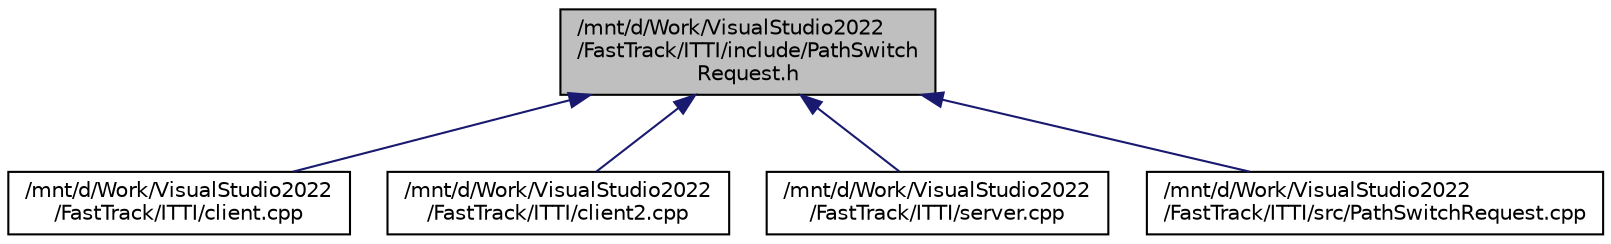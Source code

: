 digraph "/mnt/d/Work/VisualStudio2022/FastTrack/ITTI/include/PathSwitchRequest.h"
{
 // LATEX_PDF_SIZE
  edge [fontname="Helvetica",fontsize="10",labelfontname="Helvetica",labelfontsize="10"];
  node [fontname="Helvetica",fontsize="10",shape=record];
  Node1 [label="/mnt/d/Work/VisualStudio2022\l/FastTrack/ITTI/include/PathSwitch\lRequest.h",height=0.2,width=0.4,color="black", fillcolor="grey75", style="filled", fontcolor="black",tooltip="Class handler of \"vran::s1ap::lte::PathSwitchRequest\" struct."];
  Node1 -> Node2 [dir="back",color="midnightblue",fontsize="10",style="solid"];
  Node2 [label="/mnt/d/Work/VisualStudio2022\l/FastTrack/ITTI/client.cpp",height=0.2,width=0.4,color="black", fillcolor="white", style="filled",URL="$client_8cpp.html",tooltip="Client part."];
  Node1 -> Node3 [dir="back",color="midnightblue",fontsize="10",style="solid"];
  Node3 [label="/mnt/d/Work/VisualStudio2022\l/FastTrack/ITTI/client2.cpp",height=0.2,width=0.4,color="black", fillcolor="white", style="filled",URL="$client2_8cpp.html",tooltip="Client part."];
  Node1 -> Node4 [dir="back",color="midnightblue",fontsize="10",style="solid"];
  Node4 [label="/mnt/d/Work/VisualStudio2022\l/FastTrack/ITTI/server.cpp",height=0.2,width=0.4,color="black", fillcolor="white", style="filled",URL="$server_8cpp.html",tooltip="Server part."];
  Node1 -> Node5 [dir="back",color="midnightblue",fontsize="10",style="solid"];
  Node5 [label="/mnt/d/Work/VisualStudio2022\l/FastTrack/ITTI/src/PathSwitchRequest.cpp",height=0.2,width=0.4,color="black", fillcolor="white", style="filled",URL="$PathSwitchRequest_8cpp.html",tooltip="Realization of \"vran::s1ap::lte::PathSwitchRequest\" class handler."];
}
